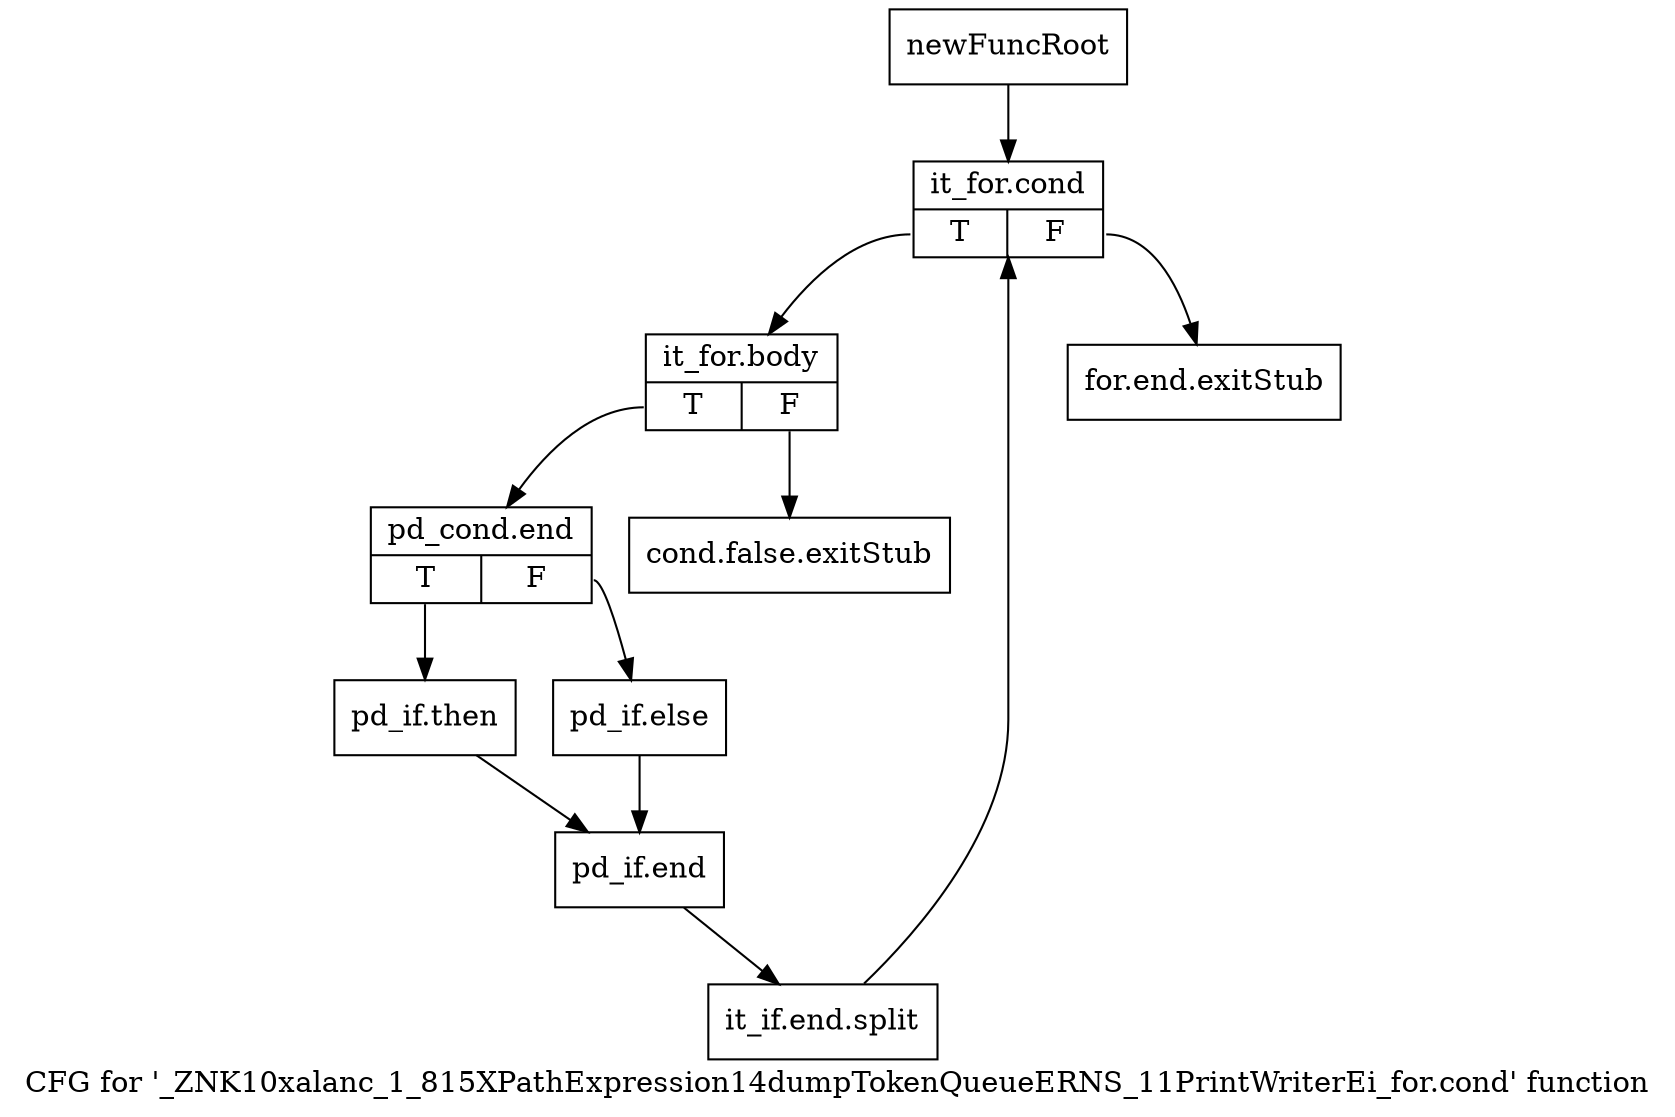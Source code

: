 digraph "CFG for '_ZNK10xalanc_1_815XPathExpression14dumpTokenQueueERNS_11PrintWriterEi_for.cond' function" {
	label="CFG for '_ZNK10xalanc_1_815XPathExpression14dumpTokenQueueERNS_11PrintWriterEi_for.cond' function";

	Node0x9e9f0a0 [shape=record,label="{newFuncRoot}"];
	Node0x9e9f0a0 -> Node0x9e9f190;
	Node0x9e9f0f0 [shape=record,label="{for.end.exitStub}"];
	Node0x9e9f140 [shape=record,label="{cond.false.exitStub}"];
	Node0x9e9f190 [shape=record,label="{it_for.cond|{<s0>T|<s1>F}}"];
	Node0x9e9f190:s0 -> Node0x9e9f1e0;
	Node0x9e9f190:s1 -> Node0x9e9f0f0;
	Node0x9e9f1e0 [shape=record,label="{it_for.body|{<s0>T|<s1>F}}"];
	Node0x9e9f1e0:s0 -> Node0x9e9f230;
	Node0x9e9f1e0:s1 -> Node0x9e9f140;
	Node0x9e9f230 [shape=record,label="{pd_cond.end|{<s0>T|<s1>F}}"];
	Node0x9e9f230:s0 -> Node0x9e9f2d0;
	Node0x9e9f230:s1 -> Node0x9e9f280;
	Node0x9e9f280 [shape=record,label="{pd_if.else}"];
	Node0x9e9f280 -> Node0x9e9f320;
	Node0x9e9f2d0 [shape=record,label="{pd_if.then}"];
	Node0x9e9f2d0 -> Node0x9e9f320;
	Node0x9e9f320 [shape=record,label="{pd_if.end}"];
	Node0x9e9f320 -> Node0xd09b040;
	Node0xd09b040 [shape=record,label="{it_if.end.split}"];
	Node0xd09b040 -> Node0x9e9f190;
}
